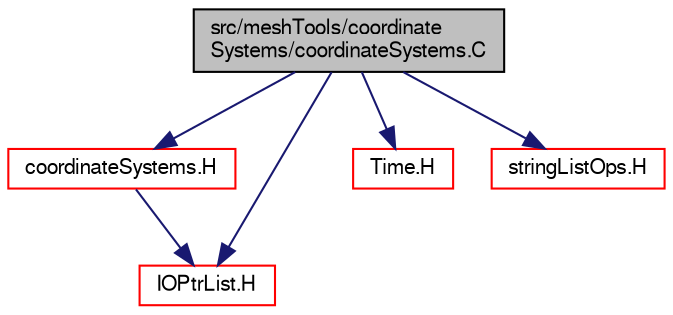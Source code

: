 digraph "src/meshTools/coordinateSystems/coordinateSystems.C"
{
  bgcolor="transparent";
  edge [fontname="FreeSans",fontsize="10",labelfontname="FreeSans",labelfontsize="10"];
  node [fontname="FreeSans",fontsize="10",shape=record];
  Node0 [label="src/meshTools/coordinate\lSystems/coordinateSystems.C",height=0.2,width=0.4,color="black", fillcolor="grey75", style="filled", fontcolor="black"];
  Node0 -> Node1 [color="midnightblue",fontsize="10",style="solid",fontname="FreeSans"];
  Node1 [label="coordinateSystems.H",height=0.2,width=0.4,color="red",URL="$a07529.html"];
  Node1 -> Node223 [color="midnightblue",fontsize="10",style="solid",fontname="FreeSans"];
  Node223 [label="IOPtrList.H",height=0.2,width=0.4,color="red",URL="$a09053.html"];
  Node0 -> Node223 [color="midnightblue",fontsize="10",style="solid",fontname="FreeSans"];
  Node0 -> Node224 [color="midnightblue",fontsize="10",style="solid",fontname="FreeSans"];
  Node224 [label="Time.H",height=0.2,width=0.4,color="red",URL="$a09311.html"];
  Node0 -> Node260 [color="midnightblue",fontsize="10",style="solid",fontname="FreeSans"];
  Node260 [label="stringListOps.H",height=0.2,width=0.4,color="red",URL="$a12617.html",tooltip="Operations on lists of strings. "];
}
